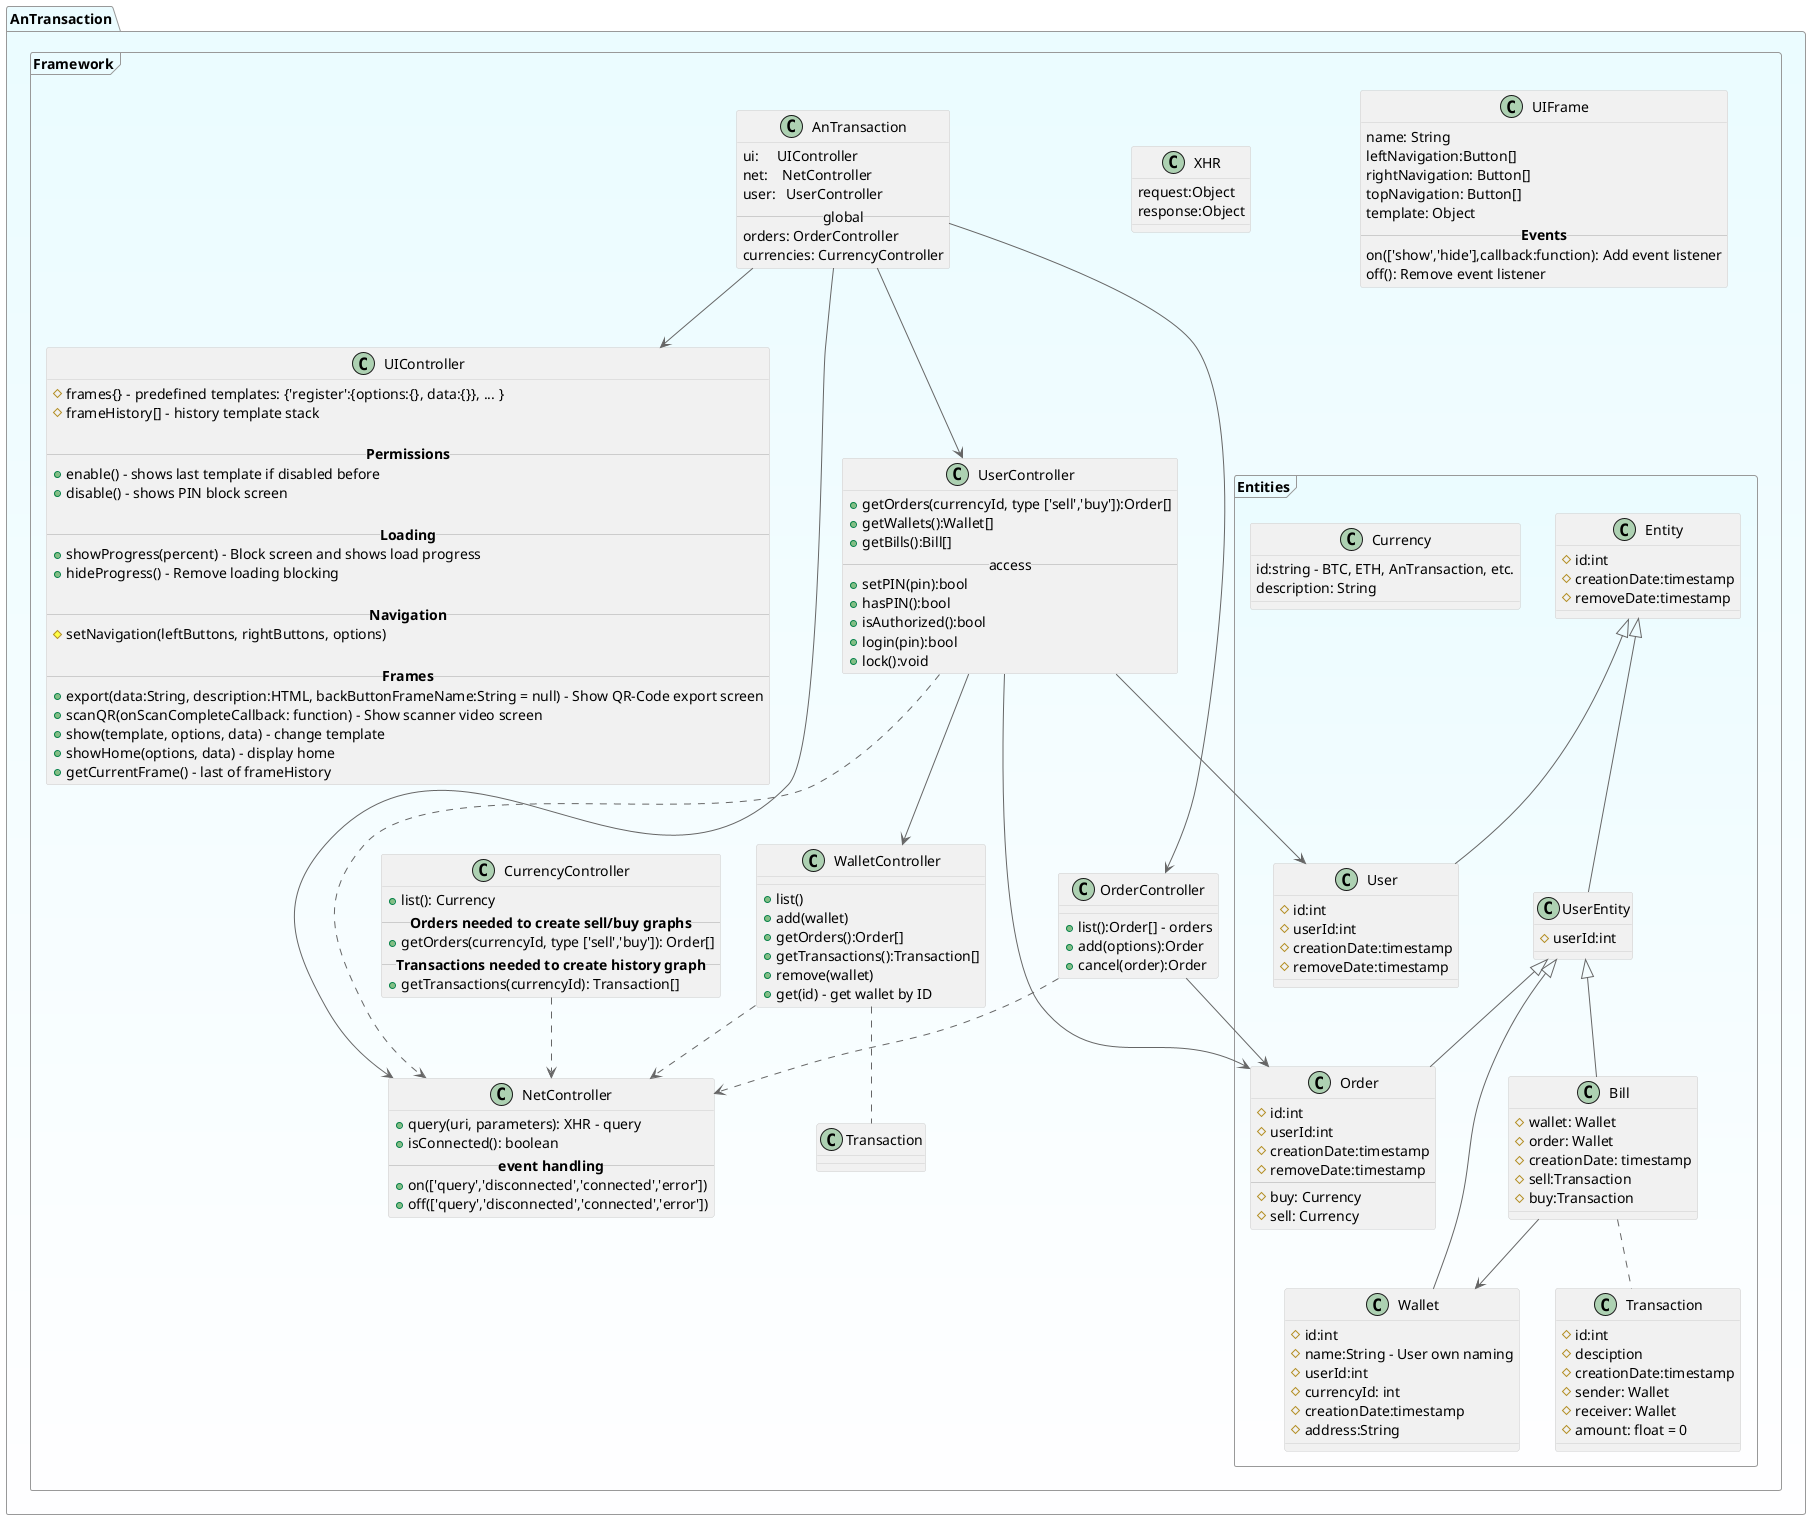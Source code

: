 @startuml

skinparam{
    class {
        ArrowColor #666666
        BorderColor #cccccc
        BorderThickness 0.5

    }

    package {
    	ArrowColor SeaGreen
    	BorderColor #999999
    	BackgroundColor #EBFCFF-#FFFFFF
        BorderThickness 1
        PackageFontSize 15
    }
    'shadowing false
}


package AnTransaction.Framework <<Frame>>{

  class UIController {
    # frames{} - predefined templates: {'register':{options:{}, data:{}}, ... }
    # frameHistory[] - history template stack
    
    -- <b>Permissions</b> --
    + enable() - shows last template if disabled before
    + disable() - shows PIN block screen
    
    -- <b>Loading</b> --
    + showProgress(percent) - Block screen and shows load progress
    + hideProgress() - Remove loading blocking
    
    -- <b>Navigation</b> --
    # setNavigation(leftButtons, rightButtons, options)
    
    -- <b>Frames</b> --
    + export(data:String, description:HTML, backButtonFrameName:String = null) - Show QR-Code export screen
    + scanQR(onScanCompleteCallback: function) - Show scanner video screen
    + show(template, options, data) - change template
    + showHome(options, data) - display home
    + getCurrentFrame() - last of frameHistory
 }
 
 class UIFrame{
  name: String
  leftNavigation:Button[]
  rightNavigation: Button[]
  topNavigation: Button[]
  template: Object
  -- <b>Events</b> --
  on(['show','hide'],callback:function): Add event listener
  off(): Remove event listener
 }
 
 
 class NetController{
    + query(uri, parameters): XHR - query
    + isConnected(): boolean
    -- <b>event handling</b> --
    + on(['query','disconnected','connected','error'])
    + off(['query','disconnected','connected','error'])
 }
 
' note left: Network API controller

 class OrderController{
  +list():Order[] - orders
  +add(options):Order
  +cancel(order):Order
 }
 
'

' note left: Global order controller
 
 class UserController{
    + getOrders(currencyId, type ['sell','buy']):Order[]
    + getWallets():Wallet[]
    + getBills():Bill[]
    -- access --
    + setPIN(pin):bool
    + hasPIN():bool
    + isAuthorized():bool
    + login(pin):bool
    + lock():void
    '- Lock screen with PIN input frame `ui.disable()`
 }

' note left: User own controller

 class WalletController {
  + list()
  + add(wallet)
  + getOrders():Order[]
  + getTransactions():Transaction[]
  + remove(wallet)
  + get(id) - get wallet by ID
 }
 
 WalletController .. Transaction
 
 class CurrencyController {
  + list(): Currency
  -- <b>Orders needed to create sell/buy graphs</b> --
  + getOrders(currencyId, type ['sell','buy']): Order[]
  -- <b>Transactions needed to create history graph --
  + getTransactions(currencyId): Transaction[]
 }
 
 package Entities <<Frame>>{
  class Entity{
    #id:int
    #creationDate:timestamp
    #removeDate:timestamp
  }
  class UserEntity  extends Entity{
    #userId:int
  }
  
  class Currency {
    id:string - BTC, ETH, AnTransaction, etc.
    description: String
  }
  
  class Transaction{
    #id:int
    #desciption
    #creationDate:timestamp
    #sender: Wallet
    #receiver: Wallet
    #amount: float = 0
  }
 
  class Order extends UserEntity{
      #id:int
      #userId:int
      #creationDate:timestamp
      #removeDate:timestamp
      --
      #buy: Currency
      #sell: Currency
  }
  
  class User extends Entity{
      #id:int
      #userId:int
      #creationDate:timestamp
      #removeDate:timestamp
  }
  
  class Wallet extends UserEntity{
      #id:int
      #name:String - User own naming
      #userId:int
      #currencyId: int
      #creationDate:timestamp
      #address:String
  }
  
  class Bill extends UserEntity{
    #wallet: Wallet
    #order: Wallet
    #creationDate: timestamp
    #sell:Transaction
    #buy:Transaction
  }
  
  Bill --> Wallet
  Bill .. Transaction
  
   OrderController --> Order
   UserController --> WalletController
   UserController --> User
   UserController --> Order
 }
 
 class XHR{
  request:Object
  response:Object
 }
 
 CurrencyController ..> NetController
 OrderController ..> NetController
 UserController ..> NetController
 WalletController ..> NetController
' TransactionController --> NetController
 
 class AnTransaction {
  ui:     UIController
  net:    NetController
  user:   UserController
  -- global --
  orders: OrderController
  currencies: CurrencyController
 }
 
 AnTransaction --> UIController
 AnTransaction --> OrderController
 AnTransaction --> UserController
 AnTransaction --> NetController
 
}



@enduml